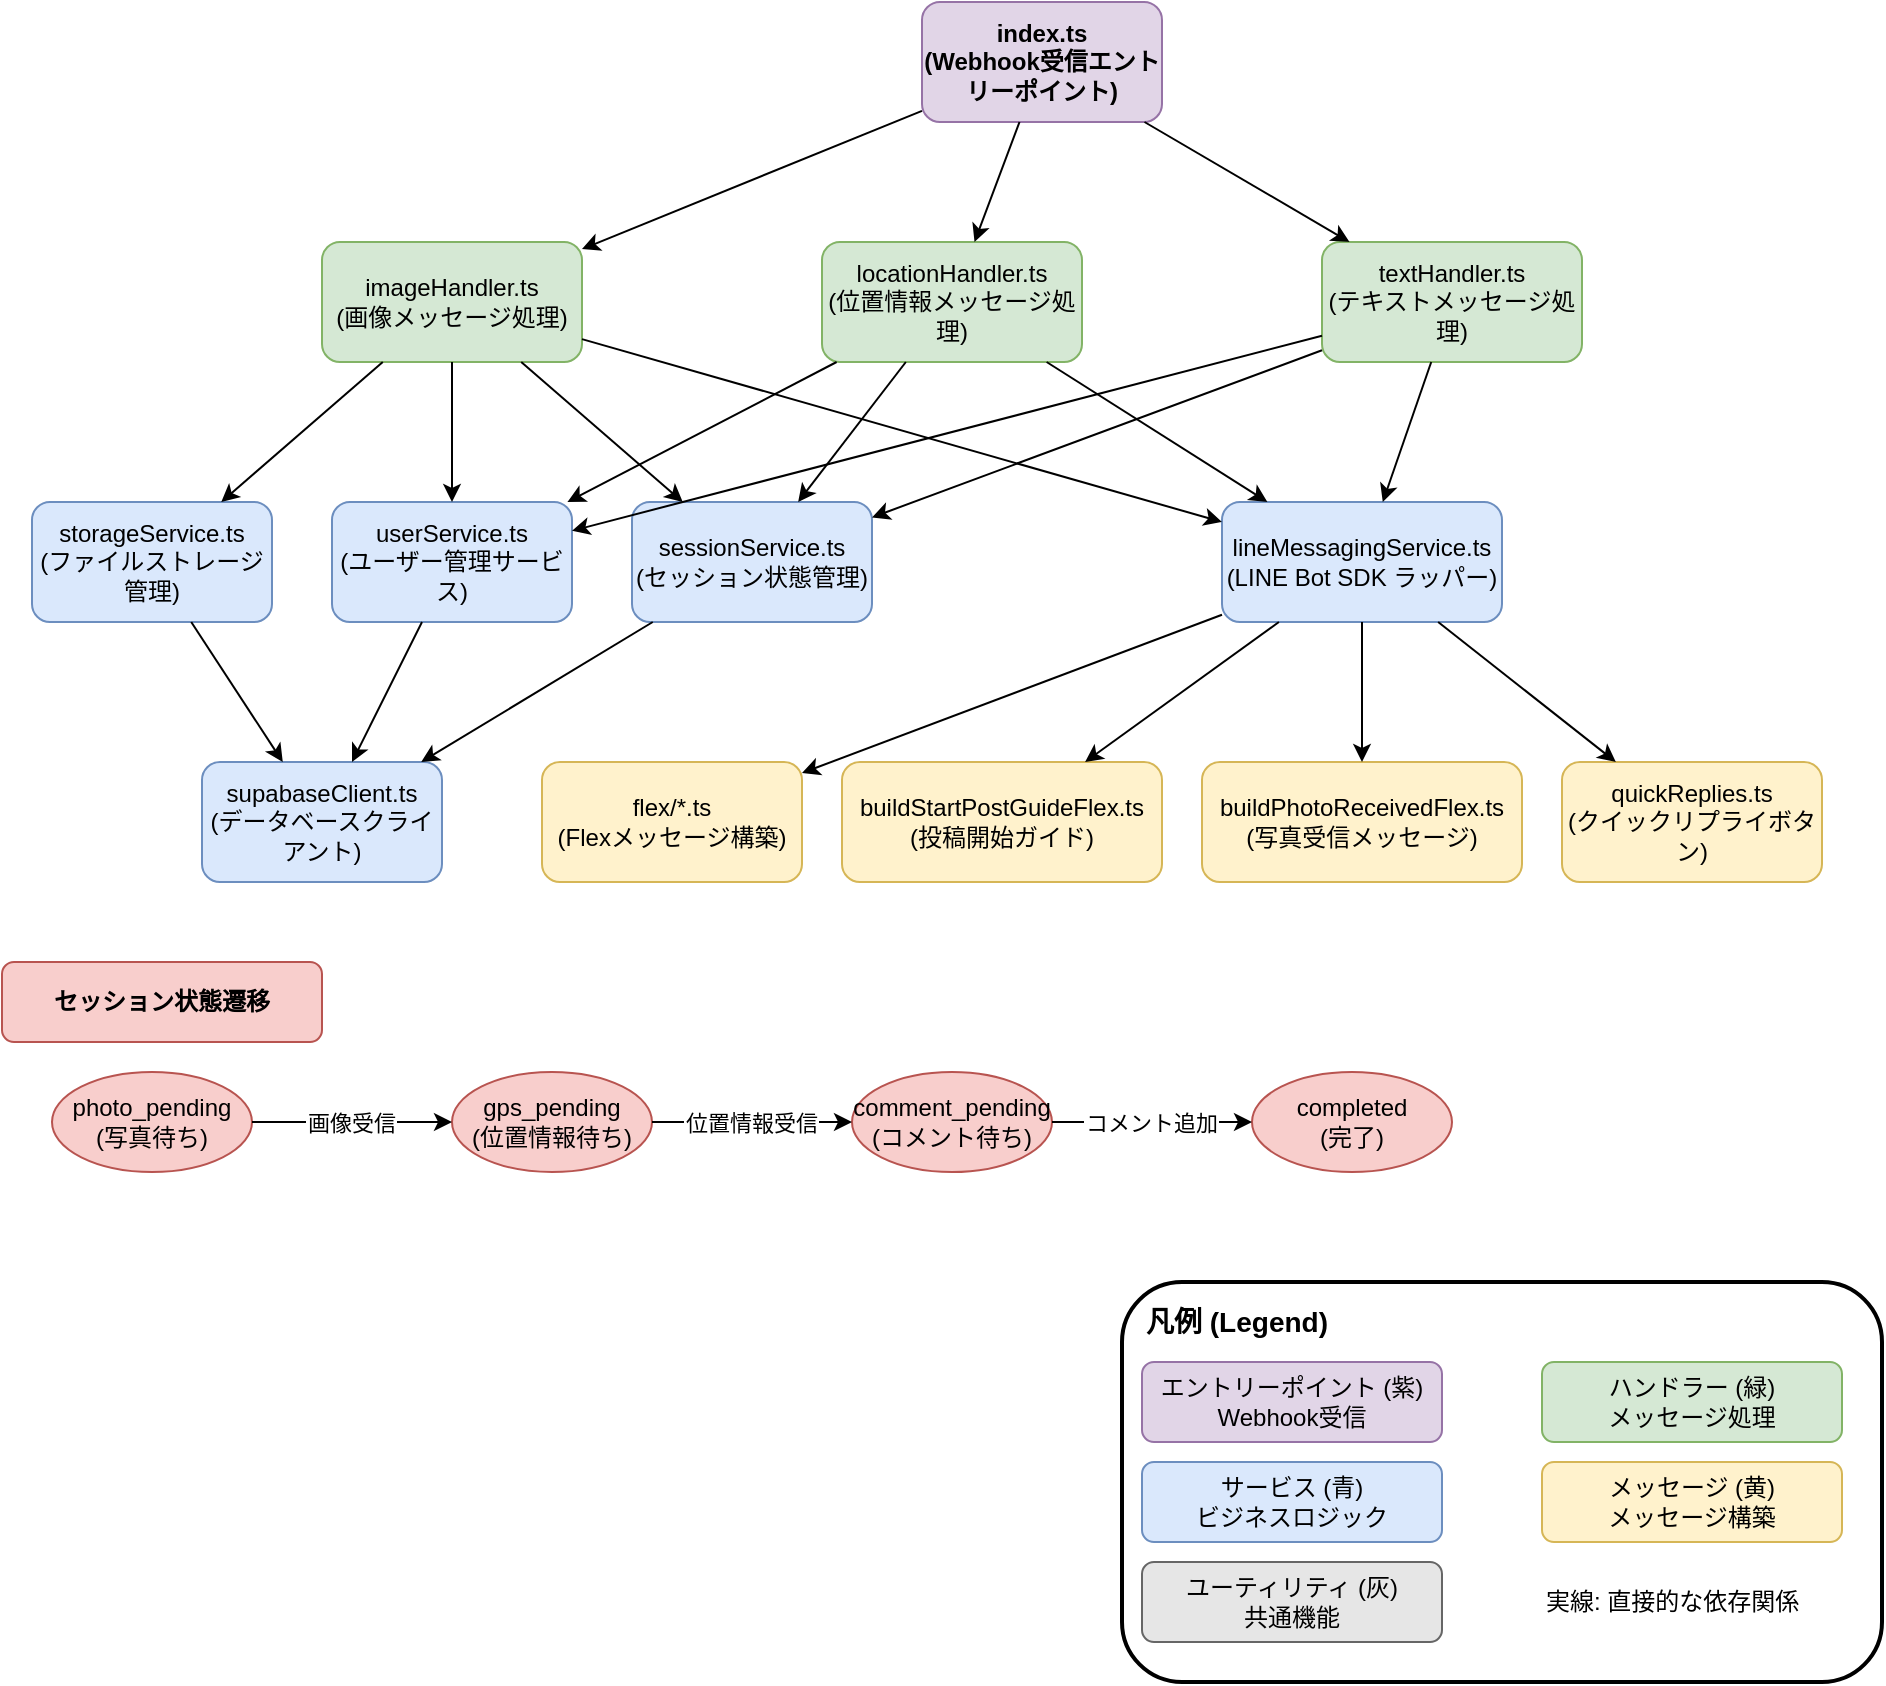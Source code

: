<mxfile>
    <diagram id="linebot-structure" name="LINE Bot File Relationships">
        <mxGraphModel dx="1260" dy="419" grid="1" gridSize="10" guides="1" tooltips="1" connect="1" arrows="1" fold="1" page="1" pageScale="1" pageWidth="1000" pageHeight="900" background="#ffffff" math="0" shadow="0">
            <root>
                <mxCell id="0"/>
                <mxCell id="1" parent="0"/>
                <mxCell id="index-ts" value="index.ts&#10;(Webhook受信エントリーポイント)" style="rounded=1;whiteSpace=wrap;html=1;fillColor=#e1d5e7;strokeColor=#9673a6;fontStyle=1;fontColor=#000000;" parent="1" vertex="1">
                    <mxGeometry x="500" y="40" width="120" height="60" as="geometry"/>
                </mxCell>
                <mxCell id="image-handler" value="imageHandler.ts&#10;(画像メッセージ処理)" style="rounded=1;whiteSpace=wrap;html=1;fillColor=#d5e8d4;strokeColor=#82b366;fontColor=#000000;" parent="1" vertex="1">
                    <mxGeometry x="200" y="160" width="130" height="60" as="geometry"/>
                </mxCell>
                <mxCell id="location-handler" value="locationHandler.ts&#10;(位置情報メッセージ処理)" style="rounded=1;whiteSpace=wrap;html=1;fillColor=#d5e8d4;strokeColor=#82b366;fontColor=#000000;" parent="1" vertex="1">
                    <mxGeometry x="450" y="160" width="130" height="60" as="geometry"/>
                </mxCell>
                <mxCell id="text-handler" value="textHandler.ts&#10;(テキストメッセージ処理)" style="rounded=1;whiteSpace=wrap;html=1;fillColor=#d5e8d4;strokeColor=#82b366;fontColor=#000000;" parent="1" vertex="1">
                    <mxGeometry x="700" y="160" width="130" height="60" as="geometry"/>
                </mxCell>
                <mxCell id="user-service" value="userService.ts&#10;(ユーザー管理サービス)" style="rounded=1;whiteSpace=wrap;html=1;fillColor=#dae8fc;strokeColor=#6c8ebf;fontColor=#000000;" parent="1" vertex="1">
                    <mxGeometry x="205" y="290" width="120" height="60" as="geometry"/>
                </mxCell>
                <mxCell id="session-service" value="sessionService.ts&#10;(セッション状態管理)" style="rounded=1;whiteSpace=wrap;html=1;fillColor=#dae8fc;strokeColor=#6c8ebf;fontColor=#000000;" parent="1" vertex="1">
                    <mxGeometry x="355" y="290" width="120" height="60" as="geometry"/>
                </mxCell>
                <mxCell id="storage-service" value="storageService.ts&#10;(ファイルストレージ管理)" style="rounded=1;whiteSpace=wrap;html=1;fillColor=#dae8fc;strokeColor=#6c8ebf;fontColor=#000000;" parent="1" vertex="1">
                    <mxGeometry x="55" y="290" width="120" height="60" as="geometry"/>
                </mxCell>
                <mxCell id="line-messaging-service" value="lineMessagingService.ts&#10;(LINE Bot SDK ラッパー)" style="rounded=1;whiteSpace=wrap;html=1;fillColor=#dae8fc;strokeColor=#6c8ebf;fontColor=#000000;" parent="1" vertex="1">
                    <mxGeometry x="650" y="290" width="140" height="60" as="geometry"/>
                </mxCell>
                <mxCell id="supabase-client" value="supabaseClient.ts&#10;(データベースクライアント)" style="rounded=1;whiteSpace=wrap;html=1;fillColor=#dae8fc;strokeColor=#6c8ebf;fontColor=#000000;" parent="1" vertex="1">
                    <mxGeometry x="140" y="420" width="120" height="60" as="geometry"/>
                </mxCell>
                <mxCell id="flex-messages" value="flex/*.ts&#10;(Flexメッセージ構築)" style="rounded=1;whiteSpace=wrap;html=1;fillColor=#fff2cc;strokeColor=#d6b656;fontColor=#000000;" parent="1" vertex="1">
                    <mxGeometry x="310" y="420" width="130" height="60" as="geometry"/>
                </mxCell>
                <mxCell id="flex-start-guide" value="buildStartPostGuideFlex.ts&#10;(投稿開始ガイド)" style="rounded=1;whiteSpace=wrap;html=1;fillColor=#fff2cc;strokeColor=#d6b656;fontColor=#000000;" parent="1" vertex="1">
                    <mxGeometry x="460" y="420" width="160" height="60" as="geometry"/>
                </mxCell>
                <mxCell id="flex-photo-received" value="buildPhotoReceivedFlex.ts&#10;(写真受信メッセージ)" style="rounded=1;whiteSpace=wrap;html=1;fillColor=#fff2cc;strokeColor=#d6b656;fontColor=#000000;" parent="1" vertex="1">
                    <mxGeometry x="640" y="420" width="160" height="60" as="geometry"/>
                </mxCell>
                <mxCell id="quick-replies" value="quickReplies.ts&#10;(クイックリプライボタン)" style="rounded=1;whiteSpace=wrap;html=1;fillColor=#fff2cc;strokeColor=#d6b656;fontColor=#000000;" parent="1" vertex="1">
                    <mxGeometry x="820" y="420" width="130" height="60" as="geometry"/>
                </mxCell>
                <mxCell id="state-machine" value="セッション状態遷移" style="rounded=1;whiteSpace=wrap;html=1;fillColor=#f8cecc;strokeColor=#b85450;fontColor=#000000;fontStyle=1;" parent="1" vertex="1">
                    <mxGeometry x="40" y="520" width="160" height="40" as="geometry"/>
                </mxCell>
                <mxCell id="state-photo-pending" value="photo_pending&#10;(写真待ち)" style="ellipse;whiteSpace=wrap;html=1;fillColor=#f8cecc;strokeColor=#b85450;fontColor=#000000;" parent="1" vertex="1">
                    <mxGeometry x="65" y="575" width="100" height="50" as="geometry"/>
                </mxCell>
                <mxCell id="state-gps-pending" value="gps_pending&#10;(位置情報待ち)" style="ellipse;whiteSpace=wrap;html=1;fillColor=#f8cecc;strokeColor=#b85450;fontColor=#000000;" parent="1" vertex="1">
                    <mxGeometry x="265" y="575" width="100" height="50" as="geometry"/>
                </mxCell>
                <mxCell id="state-comment-pending" value="comment_pending&#10;(コメント待ち)" style="ellipse;whiteSpace=wrap;html=1;fillColor=#f8cecc;strokeColor=#b85450;fontColor=#000000;" parent="1" vertex="1">
                    <mxGeometry x="465" y="575" width="100" height="50" as="geometry"/>
                </mxCell>
                <mxCell id="state-completed" value="completed&#10;(完了)" style="ellipse;whiteSpace=wrap;html=1;fillColor=#f8cecc;strokeColor=#b85450;fontColor=#000000;" parent="1" vertex="1">
                    <mxGeometry x="665" y="575" width="100" height="50" as="geometry"/>
                </mxCell>
                <mxCell id="edge1" style="strokeColor=#000000;" parent="1" source="index-ts" target="text-handler" edge="1">
                    <mxGeometry relative="1" as="geometry"/>
                </mxCell>
                <mxCell id="edge2" style="strokeColor=#000000;" parent="1" source="index-ts" target="image-handler" edge="1">
                    <mxGeometry relative="1" as="geometry"/>
                </mxCell>
                <mxCell id="edge3" style="strokeColor=#000000;" parent="1" source="index-ts" target="location-handler" edge="1">
                    <mxGeometry relative="1" as="geometry"/>
                </mxCell>
                <mxCell id="edge4" style="strokeColor=#000000;" parent="1" source="text-handler" target="user-service" edge="1">
                    <mxGeometry relative="1" as="geometry"/>
                </mxCell>
                <mxCell id="edge5" style="strokeColor=#000000;" parent="1" source="text-handler" target="session-service" edge="1">
                    <mxGeometry relative="1" as="geometry"/>
                </mxCell>
                <mxCell id="edge6" style="strokeColor=#000000;" parent="1" source="text-handler" target="line-messaging-service" edge="1">
                    <mxGeometry relative="1" as="geometry"/>
                </mxCell>
                <mxCell id="edge7" style="strokeColor=#000000;" parent="1" source="image-handler" target="user-service" edge="1">
                    <mxGeometry relative="1" as="geometry"/>
                </mxCell>
                <mxCell id="edge8" style="strokeColor=#000000;" parent="1" source="image-handler" target="session-service" edge="1">
                    <mxGeometry relative="1" as="geometry"/>
                </mxCell>
                <mxCell id="edge9" style="strokeColor=#000000;" parent="1" source="image-handler" target="storage-service" edge="1">
                    <mxGeometry relative="1" as="geometry"/>
                </mxCell>
                <mxCell id="edge10" style="strokeColor=#000000;" parent="1" source="image-handler" target="line-messaging-service" edge="1">
                    <mxGeometry relative="1" as="geometry"/>
                </mxCell>
                <mxCell id="edge11" style="strokeColor=#000000;" parent="1" source="location-handler" target="user-service" edge="1">
                    <mxGeometry relative="1" as="geometry"/>
                </mxCell>
                <mxCell id="edge12" style="strokeColor=#000000;" parent="1" source="location-handler" target="session-service" edge="1">
                    <mxGeometry relative="1" as="geometry"/>
                </mxCell>
                <mxCell id="edge13" style="strokeColor=#000000;" parent="1" source="location-handler" target="line-messaging-service" edge="1">
                    <mxGeometry relative="1" as="geometry"/>
                </mxCell>
                <mxCell id="edge14" style="strokeColor=#000000;" parent="1" source="user-service" target="supabase-client" edge="1">
                    <mxGeometry relative="1" as="geometry"/>
                </mxCell>
                <mxCell id="edge15" style="strokeColor=#000000;" parent="1" source="session-service" target="supabase-client" edge="1">
                    <mxGeometry relative="1" as="geometry"/>
                </mxCell>
                <mxCell id="edge16" style="strokeColor=#000000;" parent="1" source="storage-service" target="supabase-client" edge="1">
                    <mxGeometry relative="1" as="geometry"/>
                </mxCell>
                <mxCell id="edge17" style="strokeColor=#000000;" parent="1" source="line-messaging-service" target="quick-replies" edge="1">
                    <mxGeometry relative="1" as="geometry"/>
                </mxCell>
                <mxCell id="edge18" style="strokeColor=#000000;" parent="1" source="line-messaging-service" target="flex-messages" edge="1">
                    <mxGeometry relative="1" as="geometry"/>
                </mxCell>
                <mxCell id="edge19" style="strokeColor=#000000;" parent="1" source="line-messaging-service" target="flex-start-guide" edge="1">
                    <mxGeometry relative="1" as="geometry"/>
                </mxCell>
                <mxCell id="edge20" style="strokeColor=#000000;" parent="1" source="line-messaging-service" target="flex-photo-received" edge="1">
                    <mxGeometry relative="1" as="geometry"/>
                </mxCell>
                <mxCell id="state-edge1" value="画像受信" style="strokeColor=#000000;labelBackgroundColor=#ffffff;fontColor=#000000;" parent="1" source="state-photo-pending" target="state-gps-pending" edge="1">
                    <mxGeometry relative="1" as="geometry"/>
                </mxCell>
                <mxCell id="state-edge2" value="位置情報受信" style="strokeColor=#000000;labelBackgroundColor=#ffffff;fontColor=#000000;" parent="1" source="state-gps-pending" target="state-comment-pending" edge="1">
                    <mxGeometry relative="1" as="geometry"/>
                </mxCell>
                <mxCell id="state-edge3" value="コメント追加" style="strokeColor=#000000;labelBackgroundColor=#ffffff;fontColor=#000000;" parent="1" source="state-comment-pending" target="state-completed" edge="1">
                    <mxGeometry relative="1" as="geometry"/>
                </mxCell>
                <mxCell id="legend-box" value="" style="rounded=1;whiteSpace=wrap;html=1;fillColor=none;strokeColor=#000000;strokeWidth=2;" parent="1" vertex="1">
                    <mxGeometry x="600" y="680" width="380" height="200" as="geometry"/>
                </mxCell>
                <mxCell id="legend-title" value="凡例 (Legend)" style="text;html=1;strokeColor=none;fillColor=none;align=left;verticalAlign=middle;whiteSpace=wrap;rounded=0;fontStyle=1;fontSize=14;fontColor=#000000;" parent="1" vertex="1">
                    <mxGeometry x="610" y="690" width="100" height="20" as="geometry"/>
                </mxCell>
                <mxCell id="legend-entry" value="エントリーポイント (紫)&lt;br&gt;Webhook受信" style="rounded=1;whiteSpace=wrap;html=1;fillColor=#e1d5e7;strokeColor=#9673a6;fontColor=#000000;" parent="1" vertex="1">
                    <mxGeometry x="610" y="720" width="150" height="40" as="geometry"/>
                </mxCell>
                <mxCell id="legend-handlers" value="ハンドラー (緑)&lt;br&gt;メッセージ処理" style="rounded=1;whiteSpace=wrap;html=1;fillColor=#d5e8d4;strokeColor=#82b366;fontColor=#000000;" parent="1" vertex="1">
                    <mxGeometry x="810" y="720" width="150" height="40" as="geometry"/>
                </mxCell>
                <mxCell id="legend-services" value="サービス (青)&lt;br&gt;ビジネスロジック" style="rounded=1;whiteSpace=wrap;html=1;fillColor=#dae8fc;strokeColor=#6c8ebf;fontColor=#000000;" parent="1" vertex="1">
                    <mxGeometry x="610" y="770" width="150" height="40" as="geometry"/>
                </mxCell>
                <mxCell id="legend-messages" value="メッセージ (黄)&lt;br&gt;メッセージ構築" style="rounded=1;whiteSpace=wrap;html=1;fillColor=#fff2cc;strokeColor=#d6b656;fontColor=#000000;" parent="1" vertex="1">
                    <mxGeometry x="810" y="770" width="150" height="40" as="geometry"/>
                </mxCell>
                <mxCell id="legend-utils" value="ユーティリティ (灰)&lt;br&gt;共通機能" style="rounded=1;whiteSpace=wrap;html=1;fillColor=#e6e6e6;strokeColor=#666666;fontColor=#000000;" parent="1" vertex="1">
                    <mxGeometry x="610" y="820" width="150" height="40" as="geometry"/>
                </mxCell>
                <mxCell id="legend-solid" value="実線: 直接的な依存関係" style="text;html=1;strokeColor=none;fillColor=none;align=left;verticalAlign=middle;whiteSpace=wrap;rounded=0;fontColor=#000000;" parent="1" vertex="1">
                    <mxGeometry x="810" y="827.5" width="150" height="25" as="geometry"/>
                </mxCell>
            </root>
        </mxGraphModel>
    </diagram>
</mxfile>
